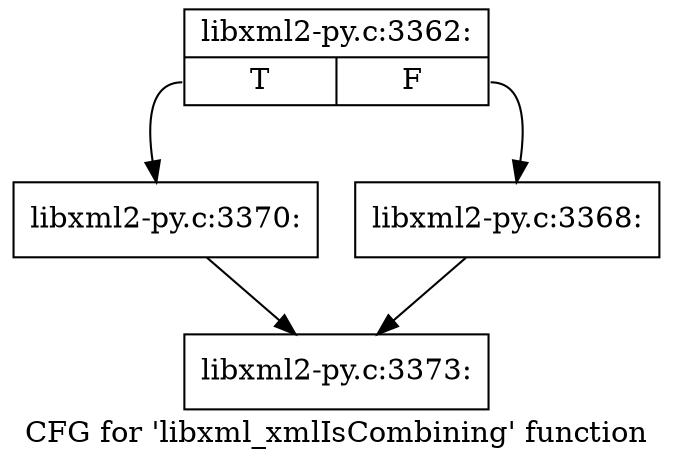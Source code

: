 digraph "CFG for 'libxml_xmlIsCombining' function" {
	label="CFG for 'libxml_xmlIsCombining' function";

	Node0x3f15ac0 [shape=record,label="{libxml2-py.c:3362:|{<s0>T|<s1>F}}"];
	Node0x3f15ac0:s0 -> Node0x3f18970;
	Node0x3f15ac0:s1 -> Node0x3f18920;
	Node0x3f18920 [shape=record,label="{libxml2-py.c:3368:}"];
	Node0x3f18920 -> Node0x3f17580;
	Node0x3f18970 [shape=record,label="{libxml2-py.c:3370:}"];
	Node0x3f18970 -> Node0x3f17580;
	Node0x3f17580 [shape=record,label="{libxml2-py.c:3373:}"];
}
